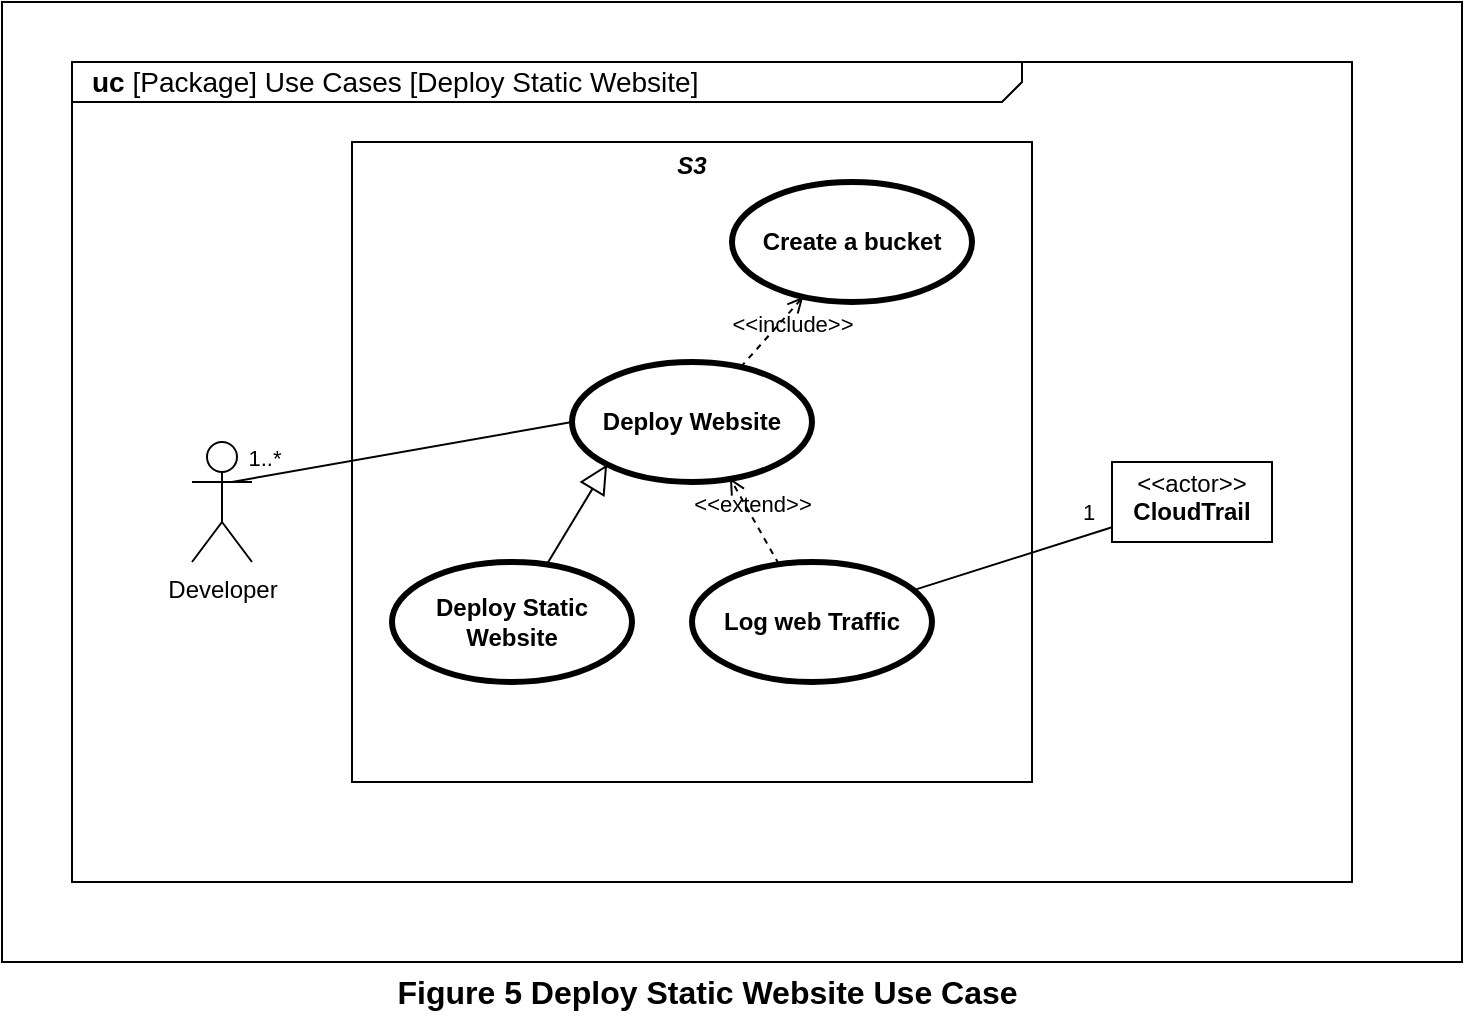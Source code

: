 <mxfile version="20.7.4" type="device" pages="5"><diagram name="Use Case Example" id="929967ad-93f9-6ef4-fab6-5d389245f69c"><mxGraphModel dx="1216" dy="1840" grid="1" gridSize="10" guides="1" tooltips="1" connect="1" arrows="1" fold="1" page="1" pageScale="1.5" pageWidth="1169" pageHeight="826" background="none" math="0" shadow="0"><root><mxCell id="0" style=";html=1;"/><mxCell id="1" style=";html=1;" parent="0"/><mxCell id="nPlw20TRsEWNQjOLXiqZ-1" value="" style="rounded=0;whiteSpace=wrap;html=1;" parent="1" vertex="1"><mxGeometry x="25" y="-1230" width="730" height="480" as="geometry"/></mxCell><mxCell id="nPlw20TRsEWNQjOLXiqZ-2" value="&lt;font style=&quot;font-size: 16px;&quot;&gt;Figure 5 Deploy Static Website Use Case&amp;nbsp;&lt;/font&gt;" style="text;html=1;strokeColor=none;fillColor=none;align=center;verticalAlign=middle;whiteSpace=wrap;rounded=0;fontStyle=1;fontSize=16;" parent="1" vertex="1"><mxGeometry x="220" y="-750" width="320" height="30" as="geometry"/></mxCell><mxCell id="2x1nA7xcD-Fjvjzsiehl-1" value="&lt;p style=&quot;text-align: left; margin: 4px 0px 0px 10px; line-height: 90%; font-size: 14px;&quot;&gt;&lt;span style=&quot;border-color: var(--border-color);&quot;&gt;&lt;b&gt;uc &lt;/b&gt;[Package&lt;/span&gt;&lt;span style=&quot;border-color: var(--border-color);&quot;&gt;] Use Cases&lt;/span&gt;&lt;span style=&quot;border-color: var(--border-color);&quot;&gt;&amp;nbsp;[Deploy Static Website&lt;/span&gt;&lt;span style=&quot;border-color: var(--border-color);&quot;&gt;]&lt;/span&gt;&lt;br&gt;&lt;/p&gt;" style="html=1;shape=mxgraph.sysml.package;html=1;overflow=fill;whiteSpace=wrap;fontSize=16;labelX=475.33;" parent="1" vertex="1"><mxGeometry x="60" y="-1200" width="640" height="410" as="geometry"/></mxCell><mxCell id="kGQupKeX_DxukfbY6XJc-2" value="Developer" style="shape=umlActor;html=1;verticalLabelPosition=bottom;verticalAlign=top;align=center;" parent="1" vertex="1"><mxGeometry x="120" y="-1010" width="30" height="60" as="geometry"/></mxCell><mxCell id="kGQupKeX_DxukfbY6XJc-3" value="&lt;p style=&quot;margin:5px;&quot;&gt;&lt;b&gt;&lt;i&gt;S3&lt;/i&gt;&lt;/b&gt;&lt;br&gt;&lt;br&gt;&lt;/p&gt;" style="shape=rect;html=1;overflow=fill;whiteSpace=wrap;align=center;" parent="1" vertex="1"><mxGeometry x="200" y="-1160" width="340" height="320" as="geometry"/></mxCell><mxCell id="kGQupKeX_DxukfbY6XJc-4" value="Deploy Website" style="shape=ellipse;html=1;strokeWidth=3;fontStyle=1;whiteSpace=wrap;align=center;perimeter=ellipsePerimeter;" parent="1" vertex="1"><mxGeometry x="310" y="-1050" width="120" height="60" as="geometry"/></mxCell><mxCell id="kGQupKeX_DxukfbY6XJc-5" value="" style="edgeStyle=none;html=1;endArrow=none;verticalAlign=bottom;rounded=0;entryX=0.667;entryY=0.333;entryDx=0;entryDy=0;entryPerimeter=0;exitX=0;exitY=0.5;exitDx=0;exitDy=0;" parent="1" source="kGQupKeX_DxukfbY6XJc-4" target="kGQupKeX_DxukfbY6XJc-2" edge="1"><mxGeometry width="160" relative="1" as="geometry"><mxPoint x="450" y="-990" as="sourcePoint"/><mxPoint x="610" y="-990" as="targetPoint"/></mxGeometry></mxCell><mxCell id="kGQupKeX_DxukfbY6XJc-6" value="1..*" style="edgeLabel;html=1;align=center;verticalAlign=middle;resizable=0;points=[];" parent="kGQupKeX_DxukfbY6XJc-5" vertex="1" connectable="0"><mxGeometry x="0.826" y="-1" relative="1" as="geometry"><mxPoint x="1" y="-9" as="offset"/></mxGeometry></mxCell><mxCell id="kGQupKeX_DxukfbY6XJc-7" value="&lt;p style=&quot;margin:0px;margin-top:4px;text-align:center;&quot;&gt;&amp;lt;&amp;lt;actor&amp;gt;&amp;gt;&lt;br&gt;&lt;b&gt;CloudTrail&lt;/b&gt;&lt;/p&gt;" style="shape=rect;html=1;overflow=fill;html=1;whiteSpace=wrap;align=center;" parent="1" vertex="1"><mxGeometry x="580" y="-1000" width="80" height="40" as="geometry"/></mxCell><mxCell id="kGQupKeX_DxukfbY6XJc-8" value="" style="edgeStyle=none;html=1;endArrow=none;verticalAlign=bottom;rounded=0;" parent="1" source="kGQupKeX_DxukfbY6XJc-9" target="kGQupKeX_DxukfbY6XJc-7" edge="1"><mxGeometry width="160" relative="1" as="geometry"><mxPoint x="270" y="-960" as="sourcePoint"/><mxPoint x="430" y="-960" as="targetPoint"/></mxGeometry></mxCell><mxCell id="kGQupKeX_DxukfbY6XJc-11" value="1" style="edgeLabel;html=1;align=center;verticalAlign=middle;resizable=0;points=[];" parent="kGQupKeX_DxukfbY6XJc-8" vertex="1" connectable="0"><mxGeometry x="0.598" relative="1" as="geometry"><mxPoint x="8" y="-14" as="offset"/></mxGeometry></mxCell><mxCell id="kGQupKeX_DxukfbY6XJc-9" value="Log web Traffic" style="shape=ellipse;html=1;strokeWidth=3;fontStyle=1;whiteSpace=wrap;align=center;perimeter=ellipsePerimeter;" parent="1" vertex="1"><mxGeometry x="370" y="-950" width="120" height="60" as="geometry"/></mxCell><mxCell id="kGQupKeX_DxukfbY6XJc-10" value="&amp;lt;&amp;lt;extend&amp;gt;&amp;gt;" style="edgeStyle=none;html=1;endArrow=open;verticalAlign=bottom;dashed=1;labelBackgroundColor=none;rounded=0;entryX=0.658;entryY=0.967;entryDx=0;entryDy=0;entryPerimeter=0;" parent="1" source="kGQupKeX_DxukfbY6XJc-9" edge="1" target="kGQupKeX_DxukfbY6XJc-4"><mxGeometry x="0.011" y="1" width="160" relative="1" as="geometry"><mxPoint x="270" y="-950" as="sourcePoint"/><mxPoint x="430" y="-950" as="targetPoint"/><mxPoint as="offset"/></mxGeometry></mxCell><mxCell id="kGQupKeX_DxukfbY6XJc-12" value="Create a bucket" style="shape=ellipse;html=1;strokeWidth=3;fontStyle=1;whiteSpace=wrap;align=center;perimeter=ellipsePerimeter;" parent="1" vertex="1"><mxGeometry x="390" y="-1140" width="120" height="60" as="geometry"/></mxCell><mxCell id="kGQupKeX_DxukfbY6XJc-13" value="&amp;lt;&amp;lt;include&amp;gt;&amp;gt;" style="edgeStyle=none;html=1;endArrow=open;verticalAlign=bottom;dashed=1;labelBackgroundColor=none;rounded=0;" parent="1" source="kGQupKeX_DxukfbY6XJc-4" target="kGQupKeX_DxukfbY6XJc-12" edge="1"><mxGeometry x="0.125" y="-11" width="160" relative="1" as="geometry"><mxPoint x="416.68" y="-1180" as="sourcePoint"/><mxPoint x="450" y="-1128.98" as="targetPoint"/><mxPoint as="offset"/></mxGeometry></mxCell><mxCell id="voJrjvQnajSNZOSl9yx6-1" value="Deploy Static Website" style="shape=ellipse;html=1;strokeWidth=3;fontStyle=1;whiteSpace=wrap;align=center;perimeter=ellipsePerimeter;" vertex="1" parent="1"><mxGeometry x="220" y="-950" width="120" height="60" as="geometry"/></mxCell><mxCell id="voJrjvQnajSNZOSl9yx6-2" value="" style="edgeStyle=none;html=1;endArrow=block;endFill=0;endSize=12;verticalAlign=bottom;rounded=0;entryX=0;entryY=1;entryDx=0;entryDy=0;" edge="1" parent="1" source="voJrjvQnajSNZOSl9yx6-1" target="kGQupKeX_DxukfbY6XJc-4"><mxGeometry width="160" relative="1" as="geometry"><mxPoint x="170" y="-930" as="sourcePoint"/><mxPoint x="330" y="-930" as="targetPoint"/></mxGeometry></mxCell></root></mxGraphModel></diagram><diagram name="Subject" id="ppqnkHMJSRVq0wglbgAF"><mxGraphModel dx="1216" dy="1840" grid="1" gridSize="10" guides="1" tooltips="1" connect="1" arrows="1" fold="1" page="1" pageScale="1.5" pageWidth="1169" pageHeight="826" background="none" math="0" shadow="0"><root><mxCell id="HUOgK5W8Z-Jh3dB0GDpM-0" style=";html=1;"/><mxCell id="HUOgK5W8Z-Jh3dB0GDpM-1" style=";html=1;" parent="HUOgK5W8Z-Jh3dB0GDpM-0"/><mxCell id="HUOgK5W8Z-Jh3dB0GDpM-2" value="" style="rounded=0;whiteSpace=wrap;html=1;" parent="HUOgK5W8Z-Jh3dB0GDpM-1" vertex="1"><mxGeometry x="25" y="-1230" width="730" height="480" as="geometry"/></mxCell><mxCell id="HUOgK5W8Z-Jh3dB0GDpM-3" value="&lt;font style=&quot;font-size: 16px;&quot;&gt;Figure 5 Deploy Static Website Use Case&amp;nbsp;&lt;/font&gt;" style="text;html=1;strokeColor=none;fillColor=none;align=center;verticalAlign=middle;whiteSpace=wrap;rounded=0;fontStyle=1;fontSize=16;" parent="HUOgK5W8Z-Jh3dB0GDpM-1" vertex="1"><mxGeometry x="220" y="-750" width="320" height="30" as="geometry"/></mxCell><mxCell id="HUOgK5W8Z-Jh3dB0GDpM-4" value="&lt;p style=&quot;text-align: left; margin: 4px 0px 0px 10px; line-height: 90%; font-size: 14px;&quot;&gt;&lt;span style=&quot;border-color: var(--border-color);&quot;&gt;&lt;b&gt;uc &lt;/b&gt;[Package&lt;/span&gt;&lt;span style=&quot;border-color: var(--border-color);&quot;&gt;] Use Cases&lt;/span&gt;&lt;span style=&quot;border-color: var(--border-color);&quot;&gt;&amp;nbsp;[Deploy Static Website&lt;/span&gt;&lt;span style=&quot;border-color: var(--border-color);&quot;&gt;]&lt;/span&gt;&lt;br&gt;&lt;/p&gt;" style="html=1;shape=mxgraph.sysml.package;html=1;overflow=fill;whiteSpace=wrap;fontSize=16;labelX=475.33;" parent="HUOgK5W8Z-Jh3dB0GDpM-1" vertex="1"><mxGeometry x="60" y="-1200" width="640" height="410" as="geometry"/></mxCell><mxCell id="HUOgK5W8Z-Jh3dB0GDpM-5" value="Developer" style="shape=umlActor;html=1;verticalLabelPosition=bottom;verticalAlign=top;align=center;" parent="HUOgK5W8Z-Jh3dB0GDpM-1" vertex="1"><mxGeometry x="120" y="-1010" width="30" height="60" as="geometry"/></mxCell><mxCell id="HUOgK5W8Z-Jh3dB0GDpM-6" value="&lt;p style=&quot;margin:5px;&quot;&gt;&lt;b&gt;&lt;i&gt;S3&lt;/i&gt;&lt;/b&gt;&lt;br&gt;&lt;br&gt;&lt;/p&gt;" style="shape=rect;html=1;overflow=fill;whiteSpace=wrap;align=center;" parent="HUOgK5W8Z-Jh3dB0GDpM-1" vertex="1"><mxGeometry x="210" y="-1160" width="330" height="320" as="geometry"/></mxCell><mxCell id="HUOgK5W8Z-Jh3dB0GDpM-7" value="Deploy Static Website" style="shape=ellipse;html=1;strokeWidth=3;fontStyle=1;whiteSpace=wrap;align=center;perimeter=ellipsePerimeter;" parent="HUOgK5W8Z-Jh3dB0GDpM-1" vertex="1"><mxGeometry x="310" y="-1050" width="120" height="60" as="geometry"/></mxCell><mxCell id="HUOgK5W8Z-Jh3dB0GDpM-8" value="" style="edgeStyle=none;html=1;endArrow=none;verticalAlign=bottom;rounded=0;entryX=0.667;entryY=0.333;entryDx=0;entryDy=0;entryPerimeter=0;exitX=0;exitY=0.5;exitDx=0;exitDy=0;" parent="HUOgK5W8Z-Jh3dB0GDpM-1" source="HUOgK5W8Z-Jh3dB0GDpM-7" target="HUOgK5W8Z-Jh3dB0GDpM-5" edge="1"><mxGeometry width="160" relative="1" as="geometry"><mxPoint x="450" y="-990" as="sourcePoint"/><mxPoint x="610" y="-990" as="targetPoint"/></mxGeometry></mxCell><mxCell id="HUOgK5W8Z-Jh3dB0GDpM-9" value="1..*" style="edgeLabel;html=1;align=center;verticalAlign=middle;resizable=0;points=[];" parent="HUOgK5W8Z-Jh3dB0GDpM-8" vertex="1" connectable="0"><mxGeometry x="0.826" y="-1" relative="1" as="geometry"><mxPoint x="1" y="-9" as="offset"/></mxGeometry></mxCell><mxCell id="HUOgK5W8Z-Jh3dB0GDpM-10" value="&lt;p style=&quot;margin:0px;margin-top:4px;text-align:center;&quot;&gt;&amp;lt;&amp;lt;actor&amp;gt;&amp;gt;&lt;br&gt;&lt;b&gt;CloudTrail&lt;/b&gt;&lt;/p&gt;" style="shape=rect;html=1;overflow=fill;html=1;whiteSpace=wrap;align=center;" parent="HUOgK5W8Z-Jh3dB0GDpM-1" vertex="1"><mxGeometry x="580" y="-1000" width="80" height="40" as="geometry"/></mxCell><mxCell id="HUOgK5W8Z-Jh3dB0GDpM-11" value="" style="edgeStyle=none;html=1;endArrow=none;verticalAlign=bottom;rounded=0;" parent="HUOgK5W8Z-Jh3dB0GDpM-1" source="HUOgK5W8Z-Jh3dB0GDpM-13" target="HUOgK5W8Z-Jh3dB0GDpM-10" edge="1"><mxGeometry width="160" relative="1" as="geometry"><mxPoint x="270" y="-960" as="sourcePoint"/><mxPoint x="430" y="-960" as="targetPoint"/></mxGeometry></mxCell><mxCell id="HUOgK5W8Z-Jh3dB0GDpM-12" value="1" style="edgeLabel;html=1;align=center;verticalAlign=middle;resizable=0;points=[];" parent="HUOgK5W8Z-Jh3dB0GDpM-11" vertex="1" connectable="0"><mxGeometry x="0.598" relative="1" as="geometry"><mxPoint x="8" y="-14" as="offset"/></mxGeometry></mxCell><mxCell id="HUOgK5W8Z-Jh3dB0GDpM-13" value="Log web Traffic" style="shape=ellipse;html=1;strokeWidth=3;fontStyle=1;whiteSpace=wrap;align=center;perimeter=ellipsePerimeter;" parent="HUOgK5W8Z-Jh3dB0GDpM-1" vertex="1"><mxGeometry x="370" y="-950" width="120" height="60" as="geometry"/></mxCell><mxCell id="HUOgK5W8Z-Jh3dB0GDpM-14" value="&amp;lt;&amp;lt;extend&amp;gt;&amp;gt;" style="edgeStyle=none;html=1;endArrow=open;verticalAlign=bottom;dashed=1;labelBackgroundColor=none;rounded=0;exitX=0.338;exitY=-0.011;exitDx=0;exitDy=0;exitPerimeter=0;" parent="HUOgK5W8Z-Jh3dB0GDpM-1" source="HUOgK5W8Z-Jh3dB0GDpM-13" edge="1" target="HUOgK5W8Z-Jh3dB0GDpM-7"><mxGeometry x="-0.062" y="-1" width="160" relative="1" as="geometry"><mxPoint x="270" y="-950" as="sourcePoint"/><mxPoint x="430" y="-950" as="targetPoint"/><mxPoint as="offset"/></mxGeometry></mxCell><mxCell id="HUOgK5W8Z-Jh3dB0GDpM-15" value="Create a bucket" style="shape=ellipse;html=1;strokeWidth=3;fontStyle=1;whiteSpace=wrap;align=center;perimeter=ellipsePerimeter;" parent="HUOgK5W8Z-Jh3dB0GDpM-1" vertex="1"><mxGeometry x="390" y="-1140" width="120" height="60" as="geometry"/></mxCell><mxCell id="HUOgK5W8Z-Jh3dB0GDpM-16" value="&amp;lt;&amp;lt;include&amp;gt;&amp;gt;" style="edgeStyle=none;html=1;endArrow=open;verticalAlign=bottom;dashed=1;labelBackgroundColor=none;rounded=0;" parent="HUOgK5W8Z-Jh3dB0GDpM-1" source="HUOgK5W8Z-Jh3dB0GDpM-7" target="HUOgK5W8Z-Jh3dB0GDpM-15" edge="1"><mxGeometry x="0.125" y="-11" width="160" relative="1" as="geometry"><mxPoint x="416.68" y="-1180" as="sourcePoint"/><mxPoint x="450" y="-1128.98" as="targetPoint"/><mxPoint as="offset"/></mxGeometry></mxCell><mxCell id="9VsKtDKPT9ce2Z1y9pjR-0" value="&lt;div style=&quot;font-size: 15px;&quot; class=&quot;O0&quot;&gt;&lt;font style=&quot;font-size: 15px;&quot;&gt;-&amp;nbsp;&lt;span style=&quot;font-family: &amp;quot;Avenir Next LT Pro&amp;quot;;&quot;&gt;Each diagram has a header, a contents area, and a frame&lt;/span&gt;&lt;/font&gt;&lt;/div&gt;&lt;font style=&quot;font-size: 15px;&quot;&gt;&lt;span style=&quot;background-color: initial; font-family: &amp;quot;Avenir Next LT Pro&amp;quot;;&quot;&gt;- Note that the header &lt;/span&gt;&lt;span style=&quot;background-color: initial; font-family: &amp;quot;Avenir Next LT Pro&amp;quot;; font-style: italic;&quot;&gt;commonly&lt;/span&gt;&lt;span style=&quot;background-color: initial; font-family: &amp;quot;Avenir Next LT Pro&amp;quot;;&quot;&gt; includes all four pieces of&amp;nbsp;&lt;/span&gt;&lt;span style=&quot;font-family: &amp;quot;Avenir Next LT Pro&amp;quot;; background-color: initial;&quot;&gt;information, but the repo diagrams may not&lt;/span&gt;&lt;span style=&quot;font-family: &amp;quot;Avenir Next LT Pro&amp;quot;; background-color: initial;&quot;&gt;&amp;nbsp;&lt;/span&gt;&lt;span style=&quot;font-family: &amp;quot;Avenir Next LT Pro&amp;quot;; background-color: initial;&quot;&gt;necessarily include everything!&lt;/span&gt;&lt;span style=&quot;font-family: &amp;quot;Avenir Next LT Pro&amp;quot;; background-color: initial;&quot;&gt;&lt;br&gt;&lt;/span&gt;&lt;/font&gt;" style="text;html=1;strokeColor=none;fillColor=none;align=left;verticalAlign=middle;whiteSpace=wrap;rounded=0;fontSize=16;" vertex="1" parent="HUOgK5W8Z-Jh3dB0GDpM-1"><mxGeometry x="650" y="-836.92" width="377.5" height="130" as="geometry"/></mxCell><mxCell id="9VsKtDKPT9ce2Z1y9pjR-1" value="" style="endArrow=classic;html=1;rounded=0;fontSize=15;entryX=0.269;entryY=0.094;entryDx=0;entryDy=0;entryPerimeter=0;strokeColor=#FF3333;strokeWidth=3;" edge="1" parent="HUOgK5W8Z-Jh3dB0GDpM-1"><mxGeometry width="50" height="50" relative="1" as="geometry"><mxPoint x="795.909" y="-809.92" as="sourcePoint"/><mxPoint x="680.91" y="-1030" as="targetPoint"/></mxGeometry></mxCell><mxCell id="-E9fVLLjXLyi1HYzPNQm-0" value="Deploy Static Website" style="shape=ellipse;html=1;strokeWidth=3;fontStyle=1;whiteSpace=wrap;align=center;perimeter=ellipsePerimeter;" vertex="1" parent="HUOgK5W8Z-Jh3dB0GDpM-1"><mxGeometry x="220" y="-950" width="120" height="60" as="geometry"/></mxCell><mxCell id="-E9fVLLjXLyi1HYzPNQm-1" value="" style="edgeStyle=none;html=1;endArrow=block;endFill=0;endSize=12;verticalAlign=bottom;rounded=0;entryX=0;entryY=1;entryDx=0;entryDy=0;" edge="1" parent="HUOgK5W8Z-Jh3dB0GDpM-1" source="-E9fVLLjXLyi1HYzPNQm-0"><mxGeometry width="160" relative="1" as="geometry"><mxPoint x="170" y="-930" as="sourcePoint"/><mxPoint x="327.156" y="-998.998" as="targetPoint"/></mxGeometry></mxCell></root></mxGraphModel></diagram><diagram name="actors" id="BRAzfGGnfIZYOux_a-tu"><mxGraphModel dx="1034" dy="1750" grid="1" gridSize="10" guides="1" tooltips="1" connect="1" arrows="1" fold="1" page="1" pageScale="1.5" pageWidth="1169" pageHeight="826" background="none" math="0" shadow="0"><root><mxCell id="CiHQGqIIZcipw6FOkzhJ-0" style=";html=1;"/><mxCell id="CiHQGqIIZcipw6FOkzhJ-1" style=";html=1;" parent="CiHQGqIIZcipw6FOkzhJ-0"/><mxCell id="CiHQGqIIZcipw6FOkzhJ-2" value="" style="rounded=0;whiteSpace=wrap;html=1;" vertex="1" parent="CiHQGqIIZcipw6FOkzhJ-1"><mxGeometry x="25" y="-1230" width="730" height="480" as="geometry"/></mxCell><mxCell id="CiHQGqIIZcipw6FOkzhJ-3" value="&lt;font style=&quot;font-size: 16px;&quot;&gt;Figure 5 Deploy Static Website Use Case&amp;nbsp;&lt;/font&gt;" style="text;html=1;strokeColor=none;fillColor=none;align=center;verticalAlign=middle;whiteSpace=wrap;rounded=0;fontStyle=1;fontSize=16;" vertex="1" parent="CiHQGqIIZcipw6FOkzhJ-1"><mxGeometry x="220" y="-750" width="320" height="30" as="geometry"/></mxCell><mxCell id="CiHQGqIIZcipw6FOkzhJ-4" value="&lt;p style=&quot;text-align: left; margin: 4px 0px 0px 10px; line-height: 90%; font-size: 14px;&quot;&gt;&lt;span style=&quot;border-color: var(--border-color);&quot;&gt;&lt;b&gt;uc &lt;/b&gt;[Package&lt;/span&gt;&lt;span style=&quot;border-color: var(--border-color);&quot;&gt;] Use Cases&lt;/span&gt;&lt;span style=&quot;border-color: var(--border-color);&quot;&gt;&amp;nbsp;[Deploy Static Website&lt;/span&gt;&lt;span style=&quot;border-color: var(--border-color);&quot;&gt;]&lt;/span&gt;&lt;br&gt;&lt;/p&gt;" style="html=1;shape=mxgraph.sysml.package;html=1;overflow=fill;whiteSpace=wrap;fontSize=16;labelX=475.33;" vertex="1" parent="CiHQGqIIZcipw6FOkzhJ-1"><mxGeometry x="60" y="-1200" width="640" height="410" as="geometry"/></mxCell><mxCell id="CiHQGqIIZcipw6FOkzhJ-5" value="Developer" style="shape=umlActor;html=1;verticalLabelPosition=bottom;verticalAlign=top;align=center;" vertex="1" parent="CiHQGqIIZcipw6FOkzhJ-1"><mxGeometry x="120" y="-1010" width="30" height="60" as="geometry"/></mxCell><mxCell id="CiHQGqIIZcipw6FOkzhJ-6" value="&lt;p style=&quot;margin:5px;&quot;&gt;&lt;b&gt;&lt;i&gt;S3&lt;/i&gt;&lt;/b&gt;&lt;br&gt;&lt;br&gt;&lt;/p&gt;" style="shape=rect;html=1;overflow=fill;whiteSpace=wrap;align=center;" vertex="1" parent="CiHQGqIIZcipw6FOkzhJ-1"><mxGeometry x="210" y="-1160" width="330" height="320" as="geometry"/></mxCell><mxCell id="CiHQGqIIZcipw6FOkzhJ-7" value="Deploy Static Website" style="shape=ellipse;html=1;strokeWidth=3;fontStyle=1;whiteSpace=wrap;align=center;perimeter=ellipsePerimeter;" vertex="1" parent="CiHQGqIIZcipw6FOkzhJ-1"><mxGeometry x="310" y="-1050" width="120" height="60" as="geometry"/></mxCell><mxCell id="CiHQGqIIZcipw6FOkzhJ-8" value="" style="edgeStyle=none;html=1;endArrow=none;verticalAlign=bottom;rounded=0;entryX=0.667;entryY=0.333;entryDx=0;entryDy=0;entryPerimeter=0;exitX=0;exitY=0.5;exitDx=0;exitDy=0;" edge="1" parent="CiHQGqIIZcipw6FOkzhJ-1" source="CiHQGqIIZcipw6FOkzhJ-7" target="CiHQGqIIZcipw6FOkzhJ-5"><mxGeometry width="160" relative="1" as="geometry"><mxPoint x="450" y="-990" as="sourcePoint"/><mxPoint x="610" y="-990" as="targetPoint"/></mxGeometry></mxCell><mxCell id="CiHQGqIIZcipw6FOkzhJ-9" value="1..*" style="edgeLabel;html=1;align=center;verticalAlign=middle;resizable=0;points=[];" vertex="1" connectable="0" parent="CiHQGqIIZcipw6FOkzhJ-8"><mxGeometry x="0.826" y="-1" relative="1" as="geometry"><mxPoint x="1" y="-9" as="offset"/></mxGeometry></mxCell><mxCell id="CiHQGqIIZcipw6FOkzhJ-10" value="&lt;p style=&quot;margin:0px;margin-top:4px;text-align:center;&quot;&gt;&amp;lt;&amp;lt;actor&amp;gt;&amp;gt;&lt;br&gt;&lt;b&gt;CloudTrail&lt;/b&gt;&lt;/p&gt;" style="shape=rect;html=1;overflow=fill;html=1;whiteSpace=wrap;align=center;" vertex="1" parent="CiHQGqIIZcipw6FOkzhJ-1"><mxGeometry x="580" y="-1000" width="80" height="40" as="geometry"/></mxCell><mxCell id="CiHQGqIIZcipw6FOkzhJ-11" value="" style="edgeStyle=none;html=1;endArrow=none;verticalAlign=bottom;rounded=0;" edge="1" parent="CiHQGqIIZcipw6FOkzhJ-1" source="CiHQGqIIZcipw6FOkzhJ-13" target="CiHQGqIIZcipw6FOkzhJ-10"><mxGeometry width="160" relative="1" as="geometry"><mxPoint x="270" y="-960" as="sourcePoint"/><mxPoint x="430" y="-960" as="targetPoint"/></mxGeometry></mxCell><mxCell id="CiHQGqIIZcipw6FOkzhJ-12" value="1" style="edgeLabel;html=1;align=center;verticalAlign=middle;resizable=0;points=[];" vertex="1" connectable="0" parent="CiHQGqIIZcipw6FOkzhJ-11"><mxGeometry x="0.598" relative="1" as="geometry"><mxPoint x="8" y="-14" as="offset"/></mxGeometry></mxCell><mxCell id="CiHQGqIIZcipw6FOkzhJ-13" value="Log web Traffic" style="shape=ellipse;html=1;strokeWidth=3;fontStyle=1;whiteSpace=wrap;align=center;perimeter=ellipsePerimeter;" vertex="1" parent="CiHQGqIIZcipw6FOkzhJ-1"><mxGeometry x="370" y="-950" width="120" height="60" as="geometry"/></mxCell><mxCell id="CiHQGqIIZcipw6FOkzhJ-14" value="&amp;lt;&amp;lt;extend&amp;gt;&amp;gt;" style="edgeStyle=none;html=1;endArrow=open;verticalAlign=bottom;dashed=1;labelBackgroundColor=none;rounded=0;exitX=0.338;exitY=-0.011;exitDx=0;exitDy=0;exitPerimeter=0;" edge="1" parent="CiHQGqIIZcipw6FOkzhJ-1" source="CiHQGqIIZcipw6FOkzhJ-13" target="CiHQGqIIZcipw6FOkzhJ-7"><mxGeometry x="-0.062" y="-1" width="160" relative="1" as="geometry"><mxPoint x="270" y="-950" as="sourcePoint"/><mxPoint x="430" y="-950" as="targetPoint"/><mxPoint as="offset"/></mxGeometry></mxCell><mxCell id="CiHQGqIIZcipw6FOkzhJ-15" value="Create a bucket" style="shape=ellipse;html=1;strokeWidth=3;fontStyle=1;whiteSpace=wrap;align=center;perimeter=ellipsePerimeter;" vertex="1" parent="CiHQGqIIZcipw6FOkzhJ-1"><mxGeometry x="390" y="-1140" width="120" height="60" as="geometry"/></mxCell><mxCell id="CiHQGqIIZcipw6FOkzhJ-16" value="&amp;lt;&amp;lt;include&amp;gt;&amp;gt;" style="edgeStyle=none;html=1;endArrow=open;verticalAlign=bottom;dashed=1;labelBackgroundColor=none;rounded=0;" edge="1" parent="CiHQGqIIZcipw6FOkzhJ-1" source="CiHQGqIIZcipw6FOkzhJ-7" target="CiHQGqIIZcipw6FOkzhJ-15"><mxGeometry x="0.125" y="-11" width="160" relative="1" as="geometry"><mxPoint x="416.68" y="-1180" as="sourcePoint"/><mxPoint x="450" y="-1128.98" as="targetPoint"/><mxPoint as="offset"/></mxGeometry></mxCell><mxCell id="CiHQGqIIZcipw6FOkzhJ-17" value="&lt;div style=&quot;font-size: 15px;&quot; class=&quot;O0&quot;&gt;&lt;font style=&quot;font-size: 15px;&quot;&gt;-&amp;nbsp;&lt;span style=&quot;font-family: &amp;quot;Avenir Next LT Pro&amp;quot;;&quot;&gt;Each diagram has a header, a contents area, and a frame&lt;/span&gt;&lt;/font&gt;&lt;/div&gt;&lt;font style=&quot;font-size: 15px;&quot;&gt;&lt;span style=&quot;background-color: initial; font-family: &amp;quot;Avenir Next LT Pro&amp;quot;;&quot;&gt;- Note that the header &lt;/span&gt;&lt;span style=&quot;background-color: initial; font-family: &amp;quot;Avenir Next LT Pro&amp;quot;; font-style: italic;&quot;&gt;commonly&lt;/span&gt;&lt;span style=&quot;background-color: initial; font-family: &amp;quot;Avenir Next LT Pro&amp;quot;;&quot;&gt; includes all four pieces of&amp;nbsp;&lt;/span&gt;&lt;span style=&quot;font-family: &amp;quot;Avenir Next LT Pro&amp;quot;; background-color: initial;&quot;&gt;information, but the repo diagrams may not&lt;/span&gt;&lt;span style=&quot;font-family: &amp;quot;Avenir Next LT Pro&amp;quot;; background-color: initial;&quot;&gt;&amp;nbsp;&lt;/span&gt;&lt;span style=&quot;font-family: &amp;quot;Avenir Next LT Pro&amp;quot;; background-color: initial;&quot;&gt;necessarily include everything!&lt;/span&gt;&lt;span style=&quot;font-family: &amp;quot;Avenir Next LT Pro&amp;quot;; background-color: initial;&quot;&gt;&lt;br&gt;&lt;/span&gt;&lt;/font&gt;" style="text;html=1;strokeColor=none;fillColor=none;align=left;verticalAlign=middle;whiteSpace=wrap;rounded=0;fontSize=16;" vertex="1" parent="CiHQGqIIZcipw6FOkzhJ-1"><mxGeometry x="650" y="-836.92" width="377.5" height="130" as="geometry"/></mxCell><mxCell id="CiHQGqIIZcipw6FOkzhJ-18" value="" style="endArrow=classic;html=1;rounded=0;fontSize=15;entryX=0.269;entryY=0.094;entryDx=0;entryDy=0;entryPerimeter=0;strokeColor=#FF3333;strokeWidth=3;" edge="1" parent="CiHQGqIIZcipw6FOkzhJ-1"><mxGeometry width="50" height="50" relative="1" as="geometry"><mxPoint x="795.909" y="-809.92" as="sourcePoint"/><mxPoint x="680.91" y="-1030" as="targetPoint"/></mxGeometry></mxCell><mxCell id="CiHQGqIIZcipw6FOkzhJ-19" value="Deploy Static Website" style="shape=ellipse;html=1;strokeWidth=3;fontStyle=1;whiteSpace=wrap;align=center;perimeter=ellipsePerimeter;" vertex="1" parent="CiHQGqIIZcipw6FOkzhJ-1"><mxGeometry x="220" y="-950" width="120" height="60" as="geometry"/></mxCell><mxCell id="CiHQGqIIZcipw6FOkzhJ-20" value="" style="edgeStyle=none;html=1;endArrow=block;endFill=0;endSize=12;verticalAlign=bottom;rounded=0;entryX=0;entryY=1;entryDx=0;entryDy=0;" edge="1" parent="CiHQGqIIZcipw6FOkzhJ-1" source="CiHQGqIIZcipw6FOkzhJ-19"><mxGeometry width="160" relative="1" as="geometry"><mxPoint x="170" y="-930" as="sourcePoint"/><mxPoint x="327.156" y="-998.998" as="targetPoint"/></mxGeometry></mxCell></root></mxGraphModel></diagram><diagram name="relationships" id="Fym-lCP02DVbaQkjJHAB"><mxGraphModel dx="1034" dy="1750" grid="1" gridSize="10" guides="1" tooltips="1" connect="1" arrows="1" fold="1" page="1" pageScale="1.5" pageWidth="1169" pageHeight="826" background="none" math="0" shadow="0"><root><mxCell id="U-rTYHoeXfkg7qtVQdfa-0" style=";html=1;"/><mxCell id="U-rTYHoeXfkg7qtVQdfa-1" style=";html=1;" parent="U-rTYHoeXfkg7qtVQdfa-0"/><mxCell id="U-rTYHoeXfkg7qtVQdfa-2" value="" style="rounded=0;whiteSpace=wrap;html=1;" vertex="1" parent="U-rTYHoeXfkg7qtVQdfa-1"><mxGeometry x="25" y="-1230" width="730" height="480" as="geometry"/></mxCell><mxCell id="U-rTYHoeXfkg7qtVQdfa-3" value="&lt;font style=&quot;font-size: 16px;&quot;&gt;Figure 5 Deploy Static Website Use Case&amp;nbsp;&lt;/font&gt;" style="text;html=1;strokeColor=none;fillColor=none;align=center;verticalAlign=middle;whiteSpace=wrap;rounded=0;fontStyle=1;fontSize=16;" vertex="1" parent="U-rTYHoeXfkg7qtVQdfa-1"><mxGeometry x="220" y="-750" width="320" height="30" as="geometry"/></mxCell><mxCell id="U-rTYHoeXfkg7qtVQdfa-4" value="&lt;p style=&quot;text-align: left; margin: 4px 0px 0px 10px; line-height: 90%; font-size: 14px;&quot;&gt;&lt;span style=&quot;border-color: var(--border-color);&quot;&gt;&lt;b&gt;uc &lt;/b&gt;[Package&lt;/span&gt;&lt;span style=&quot;border-color: var(--border-color);&quot;&gt;] Use Cases&lt;/span&gt;&lt;span style=&quot;border-color: var(--border-color);&quot;&gt;&amp;nbsp;[Deploy Static Website&lt;/span&gt;&lt;span style=&quot;border-color: var(--border-color);&quot;&gt;]&lt;/span&gt;&lt;br&gt;&lt;/p&gt;" style="html=1;shape=mxgraph.sysml.package;html=1;overflow=fill;whiteSpace=wrap;fontSize=16;labelX=475.33;" vertex="1" parent="U-rTYHoeXfkg7qtVQdfa-1"><mxGeometry x="60" y="-1200" width="640" height="410" as="geometry"/></mxCell><mxCell id="U-rTYHoeXfkg7qtVQdfa-5" value="Developer" style="shape=umlActor;html=1;verticalLabelPosition=bottom;verticalAlign=top;align=center;" vertex="1" parent="U-rTYHoeXfkg7qtVQdfa-1"><mxGeometry x="120" y="-1010" width="30" height="60" as="geometry"/></mxCell><mxCell id="U-rTYHoeXfkg7qtVQdfa-6" value="&lt;p style=&quot;margin:5px;&quot;&gt;&lt;b&gt;&lt;i&gt;S3&lt;/i&gt;&lt;/b&gt;&lt;br&gt;&lt;br&gt;&lt;/p&gt;" style="shape=rect;html=1;overflow=fill;whiteSpace=wrap;align=center;" vertex="1" parent="U-rTYHoeXfkg7qtVQdfa-1"><mxGeometry x="210" y="-1160" width="330" height="320" as="geometry"/></mxCell><mxCell id="U-rTYHoeXfkg7qtVQdfa-7" value="Deploy Static Website" style="shape=ellipse;html=1;strokeWidth=3;fontStyle=1;whiteSpace=wrap;align=center;perimeter=ellipsePerimeter;" vertex="1" parent="U-rTYHoeXfkg7qtVQdfa-1"><mxGeometry x="310" y="-1050" width="120" height="60" as="geometry"/></mxCell><mxCell id="U-rTYHoeXfkg7qtVQdfa-8" value="" style="edgeStyle=none;html=1;endArrow=none;verticalAlign=bottom;rounded=0;entryX=0.667;entryY=0.333;entryDx=0;entryDy=0;entryPerimeter=0;exitX=0;exitY=0.5;exitDx=0;exitDy=0;" edge="1" parent="U-rTYHoeXfkg7qtVQdfa-1" source="U-rTYHoeXfkg7qtVQdfa-7" target="U-rTYHoeXfkg7qtVQdfa-5"><mxGeometry width="160" relative="1" as="geometry"><mxPoint x="450" y="-990" as="sourcePoint"/><mxPoint x="610" y="-990" as="targetPoint"/></mxGeometry></mxCell><mxCell id="U-rTYHoeXfkg7qtVQdfa-9" value="1..*" style="edgeLabel;html=1;align=center;verticalAlign=middle;resizable=0;points=[];" vertex="1" connectable="0" parent="U-rTYHoeXfkg7qtVQdfa-8"><mxGeometry x="0.826" y="-1" relative="1" as="geometry"><mxPoint x="1" y="-9" as="offset"/></mxGeometry></mxCell><mxCell id="U-rTYHoeXfkg7qtVQdfa-10" value="&lt;p style=&quot;margin:0px;margin-top:4px;text-align:center;&quot;&gt;&amp;lt;&amp;lt;actor&amp;gt;&amp;gt;&lt;br&gt;&lt;b&gt;CloudTrail&lt;/b&gt;&lt;/p&gt;" style="shape=rect;html=1;overflow=fill;html=1;whiteSpace=wrap;align=center;" vertex="1" parent="U-rTYHoeXfkg7qtVQdfa-1"><mxGeometry x="580" y="-1000" width="80" height="40" as="geometry"/></mxCell><mxCell id="U-rTYHoeXfkg7qtVQdfa-11" value="" style="edgeStyle=none;html=1;endArrow=none;verticalAlign=bottom;rounded=0;" edge="1" parent="U-rTYHoeXfkg7qtVQdfa-1" source="U-rTYHoeXfkg7qtVQdfa-13" target="U-rTYHoeXfkg7qtVQdfa-10"><mxGeometry width="160" relative="1" as="geometry"><mxPoint x="270" y="-960" as="sourcePoint"/><mxPoint x="430" y="-960" as="targetPoint"/></mxGeometry></mxCell><mxCell id="U-rTYHoeXfkg7qtVQdfa-12" value="1" style="edgeLabel;html=1;align=center;verticalAlign=middle;resizable=0;points=[];" vertex="1" connectable="0" parent="U-rTYHoeXfkg7qtVQdfa-11"><mxGeometry x="0.598" relative="1" as="geometry"><mxPoint x="8" y="-14" as="offset"/></mxGeometry></mxCell><mxCell id="U-rTYHoeXfkg7qtVQdfa-13" value="Log web Traffic" style="shape=ellipse;html=1;strokeWidth=3;fontStyle=1;whiteSpace=wrap;align=center;perimeter=ellipsePerimeter;" vertex="1" parent="U-rTYHoeXfkg7qtVQdfa-1"><mxGeometry x="370" y="-950" width="120" height="60" as="geometry"/></mxCell><mxCell id="U-rTYHoeXfkg7qtVQdfa-14" value="&amp;lt;&amp;lt;extend&amp;gt;&amp;gt;" style="edgeStyle=none;html=1;endArrow=open;verticalAlign=bottom;dashed=1;labelBackgroundColor=none;rounded=0;exitX=0.338;exitY=-0.011;exitDx=0;exitDy=0;exitPerimeter=0;" edge="1" parent="U-rTYHoeXfkg7qtVQdfa-1" source="U-rTYHoeXfkg7qtVQdfa-13" target="U-rTYHoeXfkg7qtVQdfa-7"><mxGeometry x="-0.062" y="-1" width="160" relative="1" as="geometry"><mxPoint x="270" y="-950" as="sourcePoint"/><mxPoint x="430" y="-950" as="targetPoint"/><mxPoint as="offset"/></mxGeometry></mxCell><mxCell id="U-rTYHoeXfkg7qtVQdfa-15" value="Create a bucket" style="shape=ellipse;html=1;strokeWidth=3;fontStyle=1;whiteSpace=wrap;align=center;perimeter=ellipsePerimeter;" vertex="1" parent="U-rTYHoeXfkg7qtVQdfa-1"><mxGeometry x="390" y="-1140" width="120" height="60" as="geometry"/></mxCell><mxCell id="U-rTYHoeXfkg7qtVQdfa-16" value="&amp;lt;&amp;lt;include&amp;gt;&amp;gt;" style="edgeStyle=none;html=1;endArrow=open;verticalAlign=bottom;dashed=1;labelBackgroundColor=none;rounded=0;" edge="1" parent="U-rTYHoeXfkg7qtVQdfa-1" source="U-rTYHoeXfkg7qtVQdfa-7" target="U-rTYHoeXfkg7qtVQdfa-15"><mxGeometry x="0.125" y="-11" width="160" relative="1" as="geometry"><mxPoint x="416.68" y="-1180" as="sourcePoint"/><mxPoint x="450" y="-1128.98" as="targetPoint"/><mxPoint as="offset"/></mxGeometry></mxCell><mxCell id="U-rTYHoeXfkg7qtVQdfa-17" value="&lt;div style=&quot;font-size: 15px;&quot; class=&quot;O0&quot;&gt;&lt;font style=&quot;font-size: 15px;&quot;&gt;-&amp;nbsp;&lt;span style=&quot;font-family: &amp;quot;Avenir Next LT Pro&amp;quot;;&quot;&gt;Each diagram has a header, a contents area, and a frame&lt;/span&gt;&lt;/font&gt;&lt;/div&gt;&lt;font style=&quot;font-size: 15px;&quot;&gt;&lt;span style=&quot;background-color: initial; font-family: &amp;quot;Avenir Next LT Pro&amp;quot;;&quot;&gt;- Note that the header &lt;/span&gt;&lt;span style=&quot;background-color: initial; font-family: &amp;quot;Avenir Next LT Pro&amp;quot;; font-style: italic;&quot;&gt;commonly&lt;/span&gt;&lt;span style=&quot;background-color: initial; font-family: &amp;quot;Avenir Next LT Pro&amp;quot;;&quot;&gt; includes all four pieces of&amp;nbsp;&lt;/span&gt;&lt;span style=&quot;font-family: &amp;quot;Avenir Next LT Pro&amp;quot;; background-color: initial;&quot;&gt;information, but the repo diagrams may not&lt;/span&gt;&lt;span style=&quot;font-family: &amp;quot;Avenir Next LT Pro&amp;quot;; background-color: initial;&quot;&gt;&amp;nbsp;&lt;/span&gt;&lt;span style=&quot;font-family: &amp;quot;Avenir Next LT Pro&amp;quot;; background-color: initial;&quot;&gt;necessarily include everything!&lt;/span&gt;&lt;span style=&quot;font-family: &amp;quot;Avenir Next LT Pro&amp;quot;; background-color: initial;&quot;&gt;&lt;br&gt;&lt;/span&gt;&lt;/font&gt;" style="text;html=1;strokeColor=none;fillColor=none;align=left;verticalAlign=middle;whiteSpace=wrap;rounded=0;fontSize=16;" vertex="1" parent="U-rTYHoeXfkg7qtVQdfa-1"><mxGeometry x="650" y="-836.92" width="377.5" height="130" as="geometry"/></mxCell><mxCell id="U-rTYHoeXfkg7qtVQdfa-18" value="" style="endArrow=classic;html=1;rounded=0;fontSize=15;entryX=0.269;entryY=0.094;entryDx=0;entryDy=0;entryPerimeter=0;strokeColor=#FF3333;strokeWidth=3;" edge="1" parent="U-rTYHoeXfkg7qtVQdfa-1"><mxGeometry width="50" height="50" relative="1" as="geometry"><mxPoint x="795.909" y="-809.92" as="sourcePoint"/><mxPoint x="680.91" y="-1030" as="targetPoint"/></mxGeometry></mxCell><mxCell id="U-rTYHoeXfkg7qtVQdfa-19" value="Deploy Static Website" style="shape=ellipse;html=1;strokeWidth=3;fontStyle=1;whiteSpace=wrap;align=center;perimeter=ellipsePerimeter;" vertex="1" parent="U-rTYHoeXfkg7qtVQdfa-1"><mxGeometry x="220" y="-950" width="120" height="60" as="geometry"/></mxCell><mxCell id="U-rTYHoeXfkg7qtVQdfa-20" value="" style="edgeStyle=none;html=1;endArrow=block;endFill=0;endSize=12;verticalAlign=bottom;rounded=0;entryX=0;entryY=1;entryDx=0;entryDy=0;" edge="1" parent="U-rTYHoeXfkg7qtVQdfa-1" source="U-rTYHoeXfkg7qtVQdfa-19"><mxGeometry width="160" relative="1" as="geometry"><mxPoint x="170" y="-930" as="sourcePoint"/><mxPoint x="327.156" y="-998.998" as="targetPoint"/></mxGeometry></mxCell></root></mxGraphModel></diagram><diagram name="multiplicities" id="LfzG_5mMuYLNds9yQTBv"><mxGraphModel dx="1034" dy="1750" grid="1" gridSize="10" guides="1" tooltips="1" connect="1" arrows="1" fold="1" page="1" pageScale="1.5" pageWidth="1169" pageHeight="826" background="none" math="0" shadow="0"><root><mxCell id="LG4Bq9CKQxCjoTWCWsHh-0" style=";html=1;"/><mxCell id="LG4Bq9CKQxCjoTWCWsHh-1" style=";html=1;" parent="LG4Bq9CKQxCjoTWCWsHh-0"/><mxCell id="LG4Bq9CKQxCjoTWCWsHh-2" value="" style="rounded=0;whiteSpace=wrap;html=1;" vertex="1" parent="LG4Bq9CKQxCjoTWCWsHh-1"><mxGeometry x="25" y="-1230" width="730" height="480" as="geometry"/></mxCell><mxCell id="LG4Bq9CKQxCjoTWCWsHh-3" value="&lt;font style=&quot;font-size: 16px;&quot;&gt;Figure 5 Deploy Static Website Use Case&amp;nbsp;&lt;/font&gt;" style="text;html=1;strokeColor=none;fillColor=none;align=center;verticalAlign=middle;whiteSpace=wrap;rounded=0;fontStyle=1;fontSize=16;" vertex="1" parent="LG4Bq9CKQxCjoTWCWsHh-1"><mxGeometry x="220" y="-750" width="320" height="30" as="geometry"/></mxCell><mxCell id="LG4Bq9CKQxCjoTWCWsHh-4" value="&lt;p style=&quot;text-align: left; margin: 4px 0px 0px 10px; line-height: 90%; font-size: 14px;&quot;&gt;&lt;span style=&quot;border-color: var(--border-color);&quot;&gt;&lt;b&gt;uc &lt;/b&gt;[Package&lt;/span&gt;&lt;span style=&quot;border-color: var(--border-color);&quot;&gt;] Use Cases&lt;/span&gt;&lt;span style=&quot;border-color: var(--border-color);&quot;&gt;&amp;nbsp;[Deploy Static Website&lt;/span&gt;&lt;span style=&quot;border-color: var(--border-color);&quot;&gt;]&lt;/span&gt;&lt;br&gt;&lt;/p&gt;" style="html=1;shape=mxgraph.sysml.package;html=1;overflow=fill;whiteSpace=wrap;fontSize=16;labelX=475.33;" vertex="1" parent="LG4Bq9CKQxCjoTWCWsHh-1"><mxGeometry x="60" y="-1200" width="640" height="410" as="geometry"/></mxCell><mxCell id="LG4Bq9CKQxCjoTWCWsHh-5" value="Developer" style="shape=umlActor;html=1;verticalLabelPosition=bottom;verticalAlign=top;align=center;" vertex="1" parent="LG4Bq9CKQxCjoTWCWsHh-1"><mxGeometry x="120" y="-1010" width="30" height="60" as="geometry"/></mxCell><mxCell id="LG4Bq9CKQxCjoTWCWsHh-6" value="&lt;p style=&quot;margin:5px;&quot;&gt;&lt;b&gt;&lt;i&gt;S3&lt;/i&gt;&lt;/b&gt;&lt;br&gt;&lt;br&gt;&lt;/p&gt;" style="shape=rect;html=1;overflow=fill;whiteSpace=wrap;align=center;" vertex="1" parent="LG4Bq9CKQxCjoTWCWsHh-1"><mxGeometry x="210" y="-1160" width="330" height="320" as="geometry"/></mxCell><mxCell id="LG4Bq9CKQxCjoTWCWsHh-7" value="Deploy Static Website" style="shape=ellipse;html=1;strokeWidth=3;fontStyle=1;whiteSpace=wrap;align=center;perimeter=ellipsePerimeter;" vertex="1" parent="LG4Bq9CKQxCjoTWCWsHh-1"><mxGeometry x="310" y="-1050" width="120" height="60" as="geometry"/></mxCell><mxCell id="LG4Bq9CKQxCjoTWCWsHh-8" value="" style="edgeStyle=none;html=1;endArrow=none;verticalAlign=bottom;rounded=0;entryX=0.667;entryY=0.333;entryDx=0;entryDy=0;entryPerimeter=0;exitX=0;exitY=0.5;exitDx=0;exitDy=0;" edge="1" parent="LG4Bq9CKQxCjoTWCWsHh-1" source="LG4Bq9CKQxCjoTWCWsHh-7" target="LG4Bq9CKQxCjoTWCWsHh-5"><mxGeometry width="160" relative="1" as="geometry"><mxPoint x="450" y="-990" as="sourcePoint"/><mxPoint x="610" y="-990" as="targetPoint"/></mxGeometry></mxCell><mxCell id="LG4Bq9CKQxCjoTWCWsHh-9" value="1..*" style="edgeLabel;html=1;align=center;verticalAlign=middle;resizable=0;points=[];" vertex="1" connectable="0" parent="LG4Bq9CKQxCjoTWCWsHh-8"><mxGeometry x="0.826" y="-1" relative="1" as="geometry"><mxPoint x="1" y="-9" as="offset"/></mxGeometry></mxCell><mxCell id="LG4Bq9CKQxCjoTWCWsHh-10" value="&lt;p style=&quot;margin:0px;margin-top:4px;text-align:center;&quot;&gt;&amp;lt;&amp;lt;actor&amp;gt;&amp;gt;&lt;br&gt;&lt;b&gt;CloudTrail&lt;/b&gt;&lt;/p&gt;" style="shape=rect;html=1;overflow=fill;html=1;whiteSpace=wrap;align=center;" vertex="1" parent="LG4Bq9CKQxCjoTWCWsHh-1"><mxGeometry x="580" y="-1000" width="80" height="40" as="geometry"/></mxCell><mxCell id="LG4Bq9CKQxCjoTWCWsHh-11" value="" style="edgeStyle=none;html=1;endArrow=none;verticalAlign=bottom;rounded=0;" edge="1" parent="LG4Bq9CKQxCjoTWCWsHh-1" source="LG4Bq9CKQxCjoTWCWsHh-13" target="LG4Bq9CKQxCjoTWCWsHh-10"><mxGeometry width="160" relative="1" as="geometry"><mxPoint x="270" y="-960" as="sourcePoint"/><mxPoint x="430" y="-960" as="targetPoint"/></mxGeometry></mxCell><mxCell id="LG4Bq9CKQxCjoTWCWsHh-12" value="1" style="edgeLabel;html=1;align=center;verticalAlign=middle;resizable=0;points=[];" vertex="1" connectable="0" parent="LG4Bq9CKQxCjoTWCWsHh-11"><mxGeometry x="0.598" relative="1" as="geometry"><mxPoint x="8" y="-14" as="offset"/></mxGeometry></mxCell><mxCell id="LG4Bq9CKQxCjoTWCWsHh-13" value="Log web Traffic" style="shape=ellipse;html=1;strokeWidth=3;fontStyle=1;whiteSpace=wrap;align=center;perimeter=ellipsePerimeter;" vertex="1" parent="LG4Bq9CKQxCjoTWCWsHh-1"><mxGeometry x="370" y="-950" width="120" height="60" as="geometry"/></mxCell><mxCell id="LG4Bq9CKQxCjoTWCWsHh-14" value="&amp;lt;&amp;lt;extend&amp;gt;&amp;gt;" style="edgeStyle=none;html=1;endArrow=open;verticalAlign=bottom;dashed=1;labelBackgroundColor=none;rounded=0;exitX=0.338;exitY=-0.011;exitDx=0;exitDy=0;exitPerimeter=0;" edge="1" parent="LG4Bq9CKQxCjoTWCWsHh-1" source="LG4Bq9CKQxCjoTWCWsHh-13" target="LG4Bq9CKQxCjoTWCWsHh-7"><mxGeometry x="-0.062" y="-1" width="160" relative="1" as="geometry"><mxPoint x="270" y="-950" as="sourcePoint"/><mxPoint x="430" y="-950" as="targetPoint"/><mxPoint as="offset"/></mxGeometry></mxCell><mxCell id="LG4Bq9CKQxCjoTWCWsHh-15" value="Create a bucket" style="shape=ellipse;html=1;strokeWidth=3;fontStyle=1;whiteSpace=wrap;align=center;perimeter=ellipsePerimeter;" vertex="1" parent="LG4Bq9CKQxCjoTWCWsHh-1"><mxGeometry x="390" y="-1140" width="120" height="60" as="geometry"/></mxCell><mxCell id="LG4Bq9CKQxCjoTWCWsHh-16" value="&amp;lt;&amp;lt;include&amp;gt;&amp;gt;" style="edgeStyle=none;html=1;endArrow=open;verticalAlign=bottom;dashed=1;labelBackgroundColor=none;rounded=0;" edge="1" parent="LG4Bq9CKQxCjoTWCWsHh-1" source="LG4Bq9CKQxCjoTWCWsHh-7" target="LG4Bq9CKQxCjoTWCWsHh-15"><mxGeometry x="0.125" y="-11" width="160" relative="1" as="geometry"><mxPoint x="416.68" y="-1180" as="sourcePoint"/><mxPoint x="450" y="-1128.98" as="targetPoint"/><mxPoint as="offset"/></mxGeometry></mxCell><mxCell id="LG4Bq9CKQxCjoTWCWsHh-17" value="&lt;div style=&quot;font-size: 15px;&quot; class=&quot;O0&quot;&gt;&lt;font style=&quot;font-size: 15px;&quot;&gt;-&amp;nbsp;&lt;span style=&quot;font-family: &amp;quot;Avenir Next LT Pro&amp;quot;;&quot;&gt;Each diagram has a header, a contents area, and a frame&lt;/span&gt;&lt;/font&gt;&lt;/div&gt;&lt;font style=&quot;font-size: 15px;&quot;&gt;&lt;span style=&quot;background-color: initial; font-family: &amp;quot;Avenir Next LT Pro&amp;quot;;&quot;&gt;- Note that the header &lt;/span&gt;&lt;span style=&quot;background-color: initial; font-family: &amp;quot;Avenir Next LT Pro&amp;quot;; font-style: italic;&quot;&gt;commonly&lt;/span&gt;&lt;span style=&quot;background-color: initial; font-family: &amp;quot;Avenir Next LT Pro&amp;quot;;&quot;&gt; includes all four pieces of&amp;nbsp;&lt;/span&gt;&lt;span style=&quot;font-family: &amp;quot;Avenir Next LT Pro&amp;quot;; background-color: initial;&quot;&gt;information, but the repo diagrams may not&lt;/span&gt;&lt;span style=&quot;font-family: &amp;quot;Avenir Next LT Pro&amp;quot;; background-color: initial;&quot;&gt;&amp;nbsp;&lt;/span&gt;&lt;span style=&quot;font-family: &amp;quot;Avenir Next LT Pro&amp;quot;; background-color: initial;&quot;&gt;necessarily include everything!&lt;/span&gt;&lt;span style=&quot;font-family: &amp;quot;Avenir Next LT Pro&amp;quot;; background-color: initial;&quot;&gt;&lt;br&gt;&lt;/span&gt;&lt;/font&gt;" style="text;html=1;strokeColor=none;fillColor=none;align=left;verticalAlign=middle;whiteSpace=wrap;rounded=0;fontSize=16;" vertex="1" parent="LG4Bq9CKQxCjoTWCWsHh-1"><mxGeometry x="650" y="-836.92" width="377.5" height="130" as="geometry"/></mxCell><mxCell id="LG4Bq9CKQxCjoTWCWsHh-18" value="" style="endArrow=classic;html=1;rounded=0;fontSize=15;entryX=0.269;entryY=0.094;entryDx=0;entryDy=0;entryPerimeter=0;strokeColor=#FF3333;strokeWidth=3;" edge="1" parent="LG4Bq9CKQxCjoTWCWsHh-1"><mxGeometry width="50" height="50" relative="1" as="geometry"><mxPoint x="795.909" y="-809.92" as="sourcePoint"/><mxPoint x="680.91" y="-1030" as="targetPoint"/></mxGeometry></mxCell><mxCell id="LG4Bq9CKQxCjoTWCWsHh-19" value="Deploy Static Website" style="shape=ellipse;html=1;strokeWidth=3;fontStyle=1;whiteSpace=wrap;align=center;perimeter=ellipsePerimeter;" vertex="1" parent="LG4Bq9CKQxCjoTWCWsHh-1"><mxGeometry x="220" y="-950" width="120" height="60" as="geometry"/></mxCell><mxCell id="LG4Bq9CKQxCjoTWCWsHh-20" value="" style="edgeStyle=none;html=1;endArrow=block;endFill=0;endSize=12;verticalAlign=bottom;rounded=0;entryX=0;entryY=1;entryDx=0;entryDy=0;" edge="1" parent="LG4Bq9CKQxCjoTWCWsHh-1" source="LG4Bq9CKQxCjoTWCWsHh-19"><mxGeometry width="160" relative="1" as="geometry"><mxPoint x="170" y="-930" as="sourcePoint"/><mxPoint x="327.156" y="-998.998" as="targetPoint"/></mxGeometry></mxCell></root></mxGraphModel></diagram></mxfile>